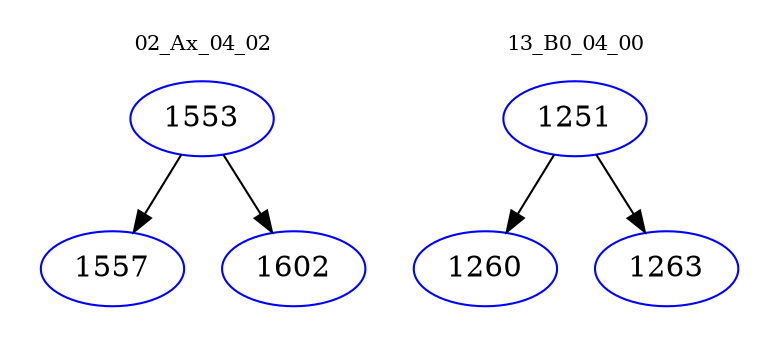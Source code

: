 digraph{
subgraph cluster_0 {
color = white
label = "02_Ax_04_02";
fontsize=10;
T0_1553 [label="1553", color="blue"]
T0_1553 -> T0_1557 [color="black"]
T0_1557 [label="1557", color="blue"]
T0_1553 -> T0_1602 [color="black"]
T0_1602 [label="1602", color="blue"]
}
subgraph cluster_1 {
color = white
label = "13_B0_04_00";
fontsize=10;
T1_1251 [label="1251", color="blue"]
T1_1251 -> T1_1260 [color="black"]
T1_1260 [label="1260", color="blue"]
T1_1251 -> T1_1263 [color="black"]
T1_1263 [label="1263", color="blue"]
}
}
